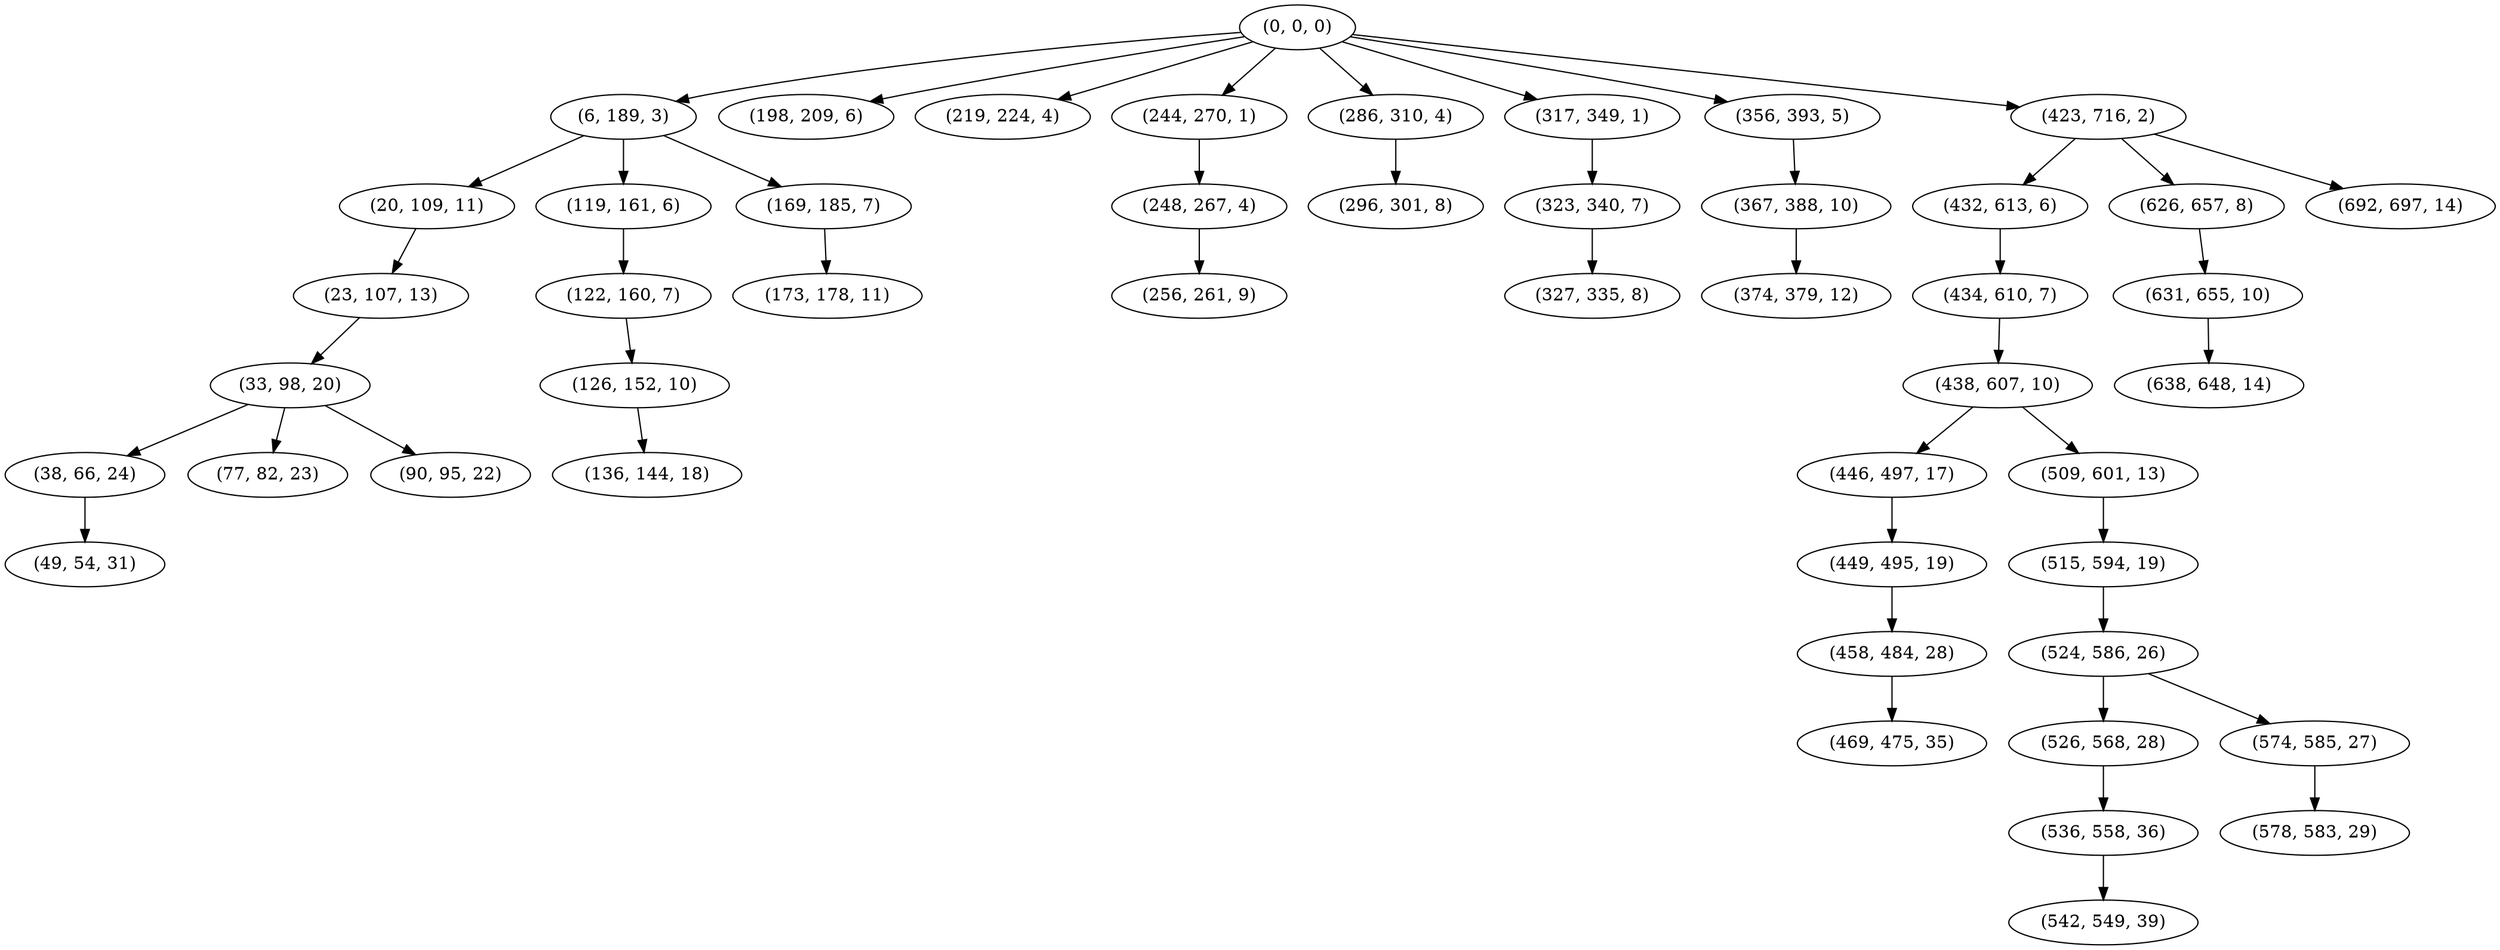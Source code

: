 digraph tree {
    "(0, 0, 0)";
    "(6, 189, 3)";
    "(20, 109, 11)";
    "(23, 107, 13)";
    "(33, 98, 20)";
    "(38, 66, 24)";
    "(49, 54, 31)";
    "(77, 82, 23)";
    "(90, 95, 22)";
    "(119, 161, 6)";
    "(122, 160, 7)";
    "(126, 152, 10)";
    "(136, 144, 18)";
    "(169, 185, 7)";
    "(173, 178, 11)";
    "(198, 209, 6)";
    "(219, 224, 4)";
    "(244, 270, 1)";
    "(248, 267, 4)";
    "(256, 261, 9)";
    "(286, 310, 4)";
    "(296, 301, 8)";
    "(317, 349, 1)";
    "(323, 340, 7)";
    "(327, 335, 8)";
    "(356, 393, 5)";
    "(367, 388, 10)";
    "(374, 379, 12)";
    "(423, 716, 2)";
    "(432, 613, 6)";
    "(434, 610, 7)";
    "(438, 607, 10)";
    "(446, 497, 17)";
    "(449, 495, 19)";
    "(458, 484, 28)";
    "(469, 475, 35)";
    "(509, 601, 13)";
    "(515, 594, 19)";
    "(524, 586, 26)";
    "(526, 568, 28)";
    "(536, 558, 36)";
    "(542, 549, 39)";
    "(574, 585, 27)";
    "(578, 583, 29)";
    "(626, 657, 8)";
    "(631, 655, 10)";
    "(638, 648, 14)";
    "(692, 697, 14)";
    "(0, 0, 0)" -> "(6, 189, 3)";
    "(0, 0, 0)" -> "(198, 209, 6)";
    "(0, 0, 0)" -> "(219, 224, 4)";
    "(0, 0, 0)" -> "(244, 270, 1)";
    "(0, 0, 0)" -> "(286, 310, 4)";
    "(0, 0, 0)" -> "(317, 349, 1)";
    "(0, 0, 0)" -> "(356, 393, 5)";
    "(0, 0, 0)" -> "(423, 716, 2)";
    "(6, 189, 3)" -> "(20, 109, 11)";
    "(6, 189, 3)" -> "(119, 161, 6)";
    "(6, 189, 3)" -> "(169, 185, 7)";
    "(20, 109, 11)" -> "(23, 107, 13)";
    "(23, 107, 13)" -> "(33, 98, 20)";
    "(33, 98, 20)" -> "(38, 66, 24)";
    "(33, 98, 20)" -> "(77, 82, 23)";
    "(33, 98, 20)" -> "(90, 95, 22)";
    "(38, 66, 24)" -> "(49, 54, 31)";
    "(119, 161, 6)" -> "(122, 160, 7)";
    "(122, 160, 7)" -> "(126, 152, 10)";
    "(126, 152, 10)" -> "(136, 144, 18)";
    "(169, 185, 7)" -> "(173, 178, 11)";
    "(244, 270, 1)" -> "(248, 267, 4)";
    "(248, 267, 4)" -> "(256, 261, 9)";
    "(286, 310, 4)" -> "(296, 301, 8)";
    "(317, 349, 1)" -> "(323, 340, 7)";
    "(323, 340, 7)" -> "(327, 335, 8)";
    "(356, 393, 5)" -> "(367, 388, 10)";
    "(367, 388, 10)" -> "(374, 379, 12)";
    "(423, 716, 2)" -> "(432, 613, 6)";
    "(423, 716, 2)" -> "(626, 657, 8)";
    "(423, 716, 2)" -> "(692, 697, 14)";
    "(432, 613, 6)" -> "(434, 610, 7)";
    "(434, 610, 7)" -> "(438, 607, 10)";
    "(438, 607, 10)" -> "(446, 497, 17)";
    "(438, 607, 10)" -> "(509, 601, 13)";
    "(446, 497, 17)" -> "(449, 495, 19)";
    "(449, 495, 19)" -> "(458, 484, 28)";
    "(458, 484, 28)" -> "(469, 475, 35)";
    "(509, 601, 13)" -> "(515, 594, 19)";
    "(515, 594, 19)" -> "(524, 586, 26)";
    "(524, 586, 26)" -> "(526, 568, 28)";
    "(524, 586, 26)" -> "(574, 585, 27)";
    "(526, 568, 28)" -> "(536, 558, 36)";
    "(536, 558, 36)" -> "(542, 549, 39)";
    "(574, 585, 27)" -> "(578, 583, 29)";
    "(626, 657, 8)" -> "(631, 655, 10)";
    "(631, 655, 10)" -> "(638, 648, 14)";
}
